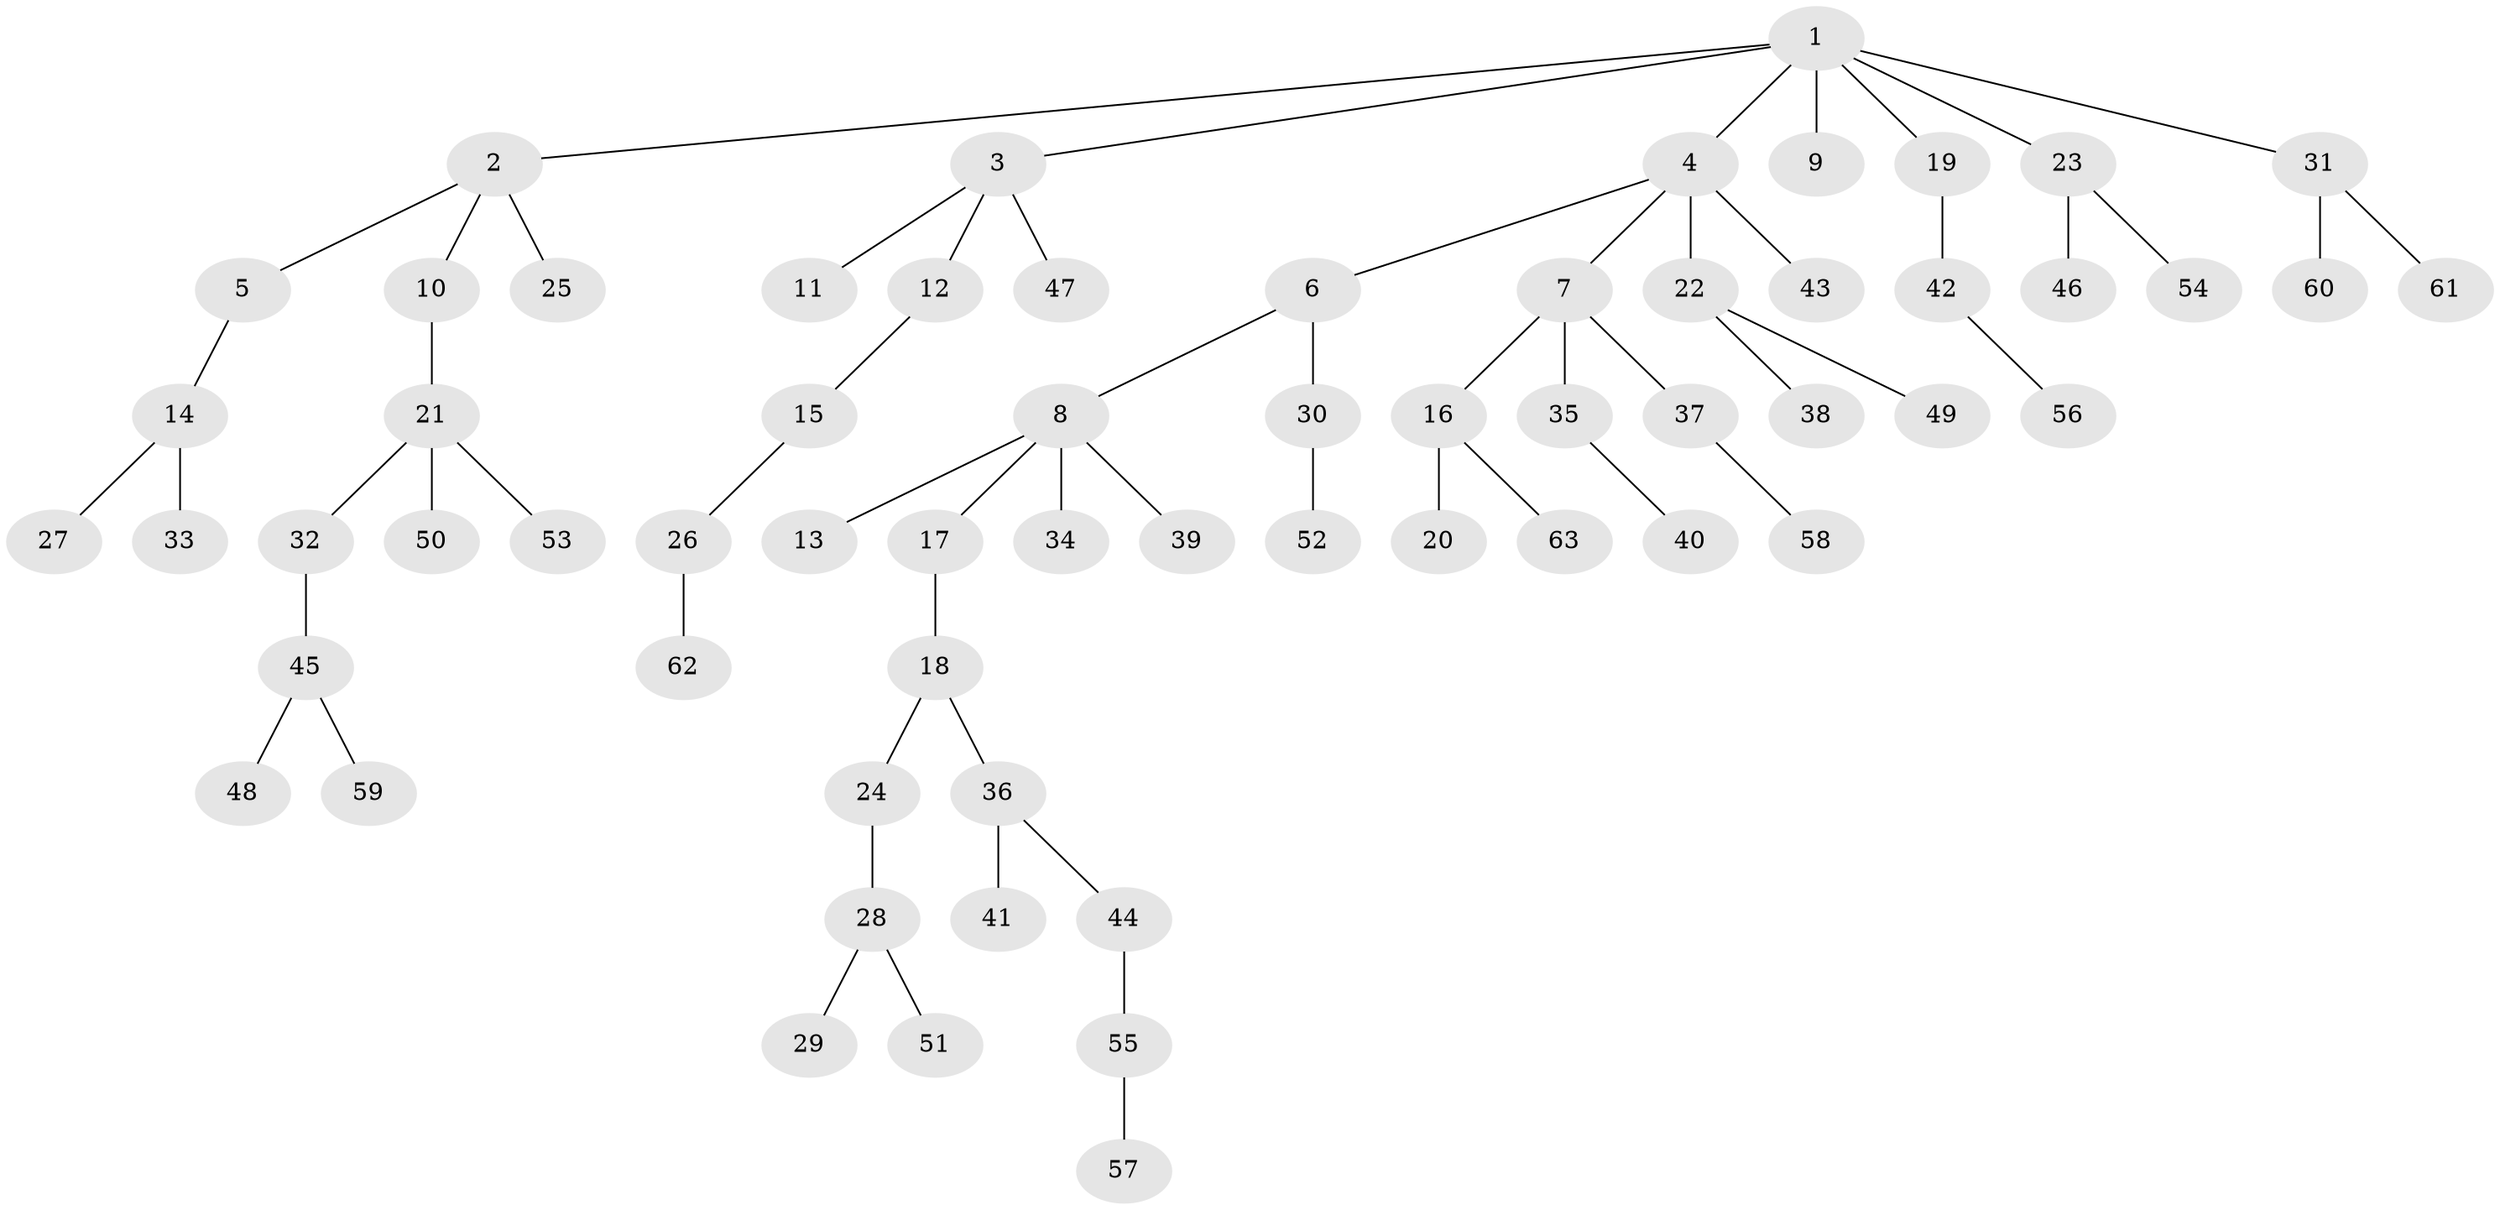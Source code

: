 // coarse degree distribution, {6: 0.03125, 2: 0.28125, 3: 0.15625, 1: 0.46875, 4: 0.0625}
// Generated by graph-tools (version 1.1) at 2025/37/03/04/25 23:37:22]
// undirected, 63 vertices, 62 edges
graph export_dot {
  node [color=gray90,style=filled];
  1;
  2;
  3;
  4;
  5;
  6;
  7;
  8;
  9;
  10;
  11;
  12;
  13;
  14;
  15;
  16;
  17;
  18;
  19;
  20;
  21;
  22;
  23;
  24;
  25;
  26;
  27;
  28;
  29;
  30;
  31;
  32;
  33;
  34;
  35;
  36;
  37;
  38;
  39;
  40;
  41;
  42;
  43;
  44;
  45;
  46;
  47;
  48;
  49;
  50;
  51;
  52;
  53;
  54;
  55;
  56;
  57;
  58;
  59;
  60;
  61;
  62;
  63;
  1 -- 2;
  1 -- 3;
  1 -- 4;
  1 -- 9;
  1 -- 19;
  1 -- 23;
  1 -- 31;
  2 -- 5;
  2 -- 10;
  2 -- 25;
  3 -- 11;
  3 -- 12;
  3 -- 47;
  4 -- 6;
  4 -- 7;
  4 -- 22;
  4 -- 43;
  5 -- 14;
  6 -- 8;
  6 -- 30;
  7 -- 16;
  7 -- 35;
  7 -- 37;
  8 -- 13;
  8 -- 17;
  8 -- 34;
  8 -- 39;
  10 -- 21;
  12 -- 15;
  14 -- 27;
  14 -- 33;
  15 -- 26;
  16 -- 20;
  16 -- 63;
  17 -- 18;
  18 -- 24;
  18 -- 36;
  19 -- 42;
  21 -- 32;
  21 -- 50;
  21 -- 53;
  22 -- 38;
  22 -- 49;
  23 -- 46;
  23 -- 54;
  24 -- 28;
  26 -- 62;
  28 -- 29;
  28 -- 51;
  30 -- 52;
  31 -- 60;
  31 -- 61;
  32 -- 45;
  35 -- 40;
  36 -- 41;
  36 -- 44;
  37 -- 58;
  42 -- 56;
  44 -- 55;
  45 -- 48;
  45 -- 59;
  55 -- 57;
}
